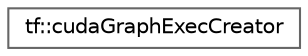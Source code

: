 digraph "类继承关系图"
{
 // LATEX_PDF_SIZE
  bgcolor="transparent";
  edge [fontname=Helvetica,fontsize=10,labelfontname=Helvetica,labelfontsize=10];
  node [fontname=Helvetica,fontsize=10,shape=box,height=0.2,width=0.4];
  rankdir="LR";
  Node0 [id="Node000000",label="tf::cudaGraphExecCreator",height=0.2,width=0.4,color="grey40", fillcolor="white", style="filled",URL="$structtf_1_1cuda_graph_exec_creator.html",tooltip="a functor for creating an executable CUDA graph"];
}
